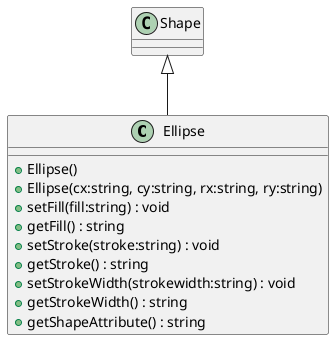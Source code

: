 @startuml
class Ellipse {
    + Ellipse()
    + Ellipse(cx:string, cy:string, rx:string, ry:string)
    + setFill(fill:string) : void
    + getFill() : string
    + setStroke(stroke:string) : void
    + getStroke() : string
    + setStrokeWidth(strokewidth:string) : void
    + getStrokeWidth() : string
    + getShapeAttribute() : string
}
Shape <|-- Ellipse
@enduml
